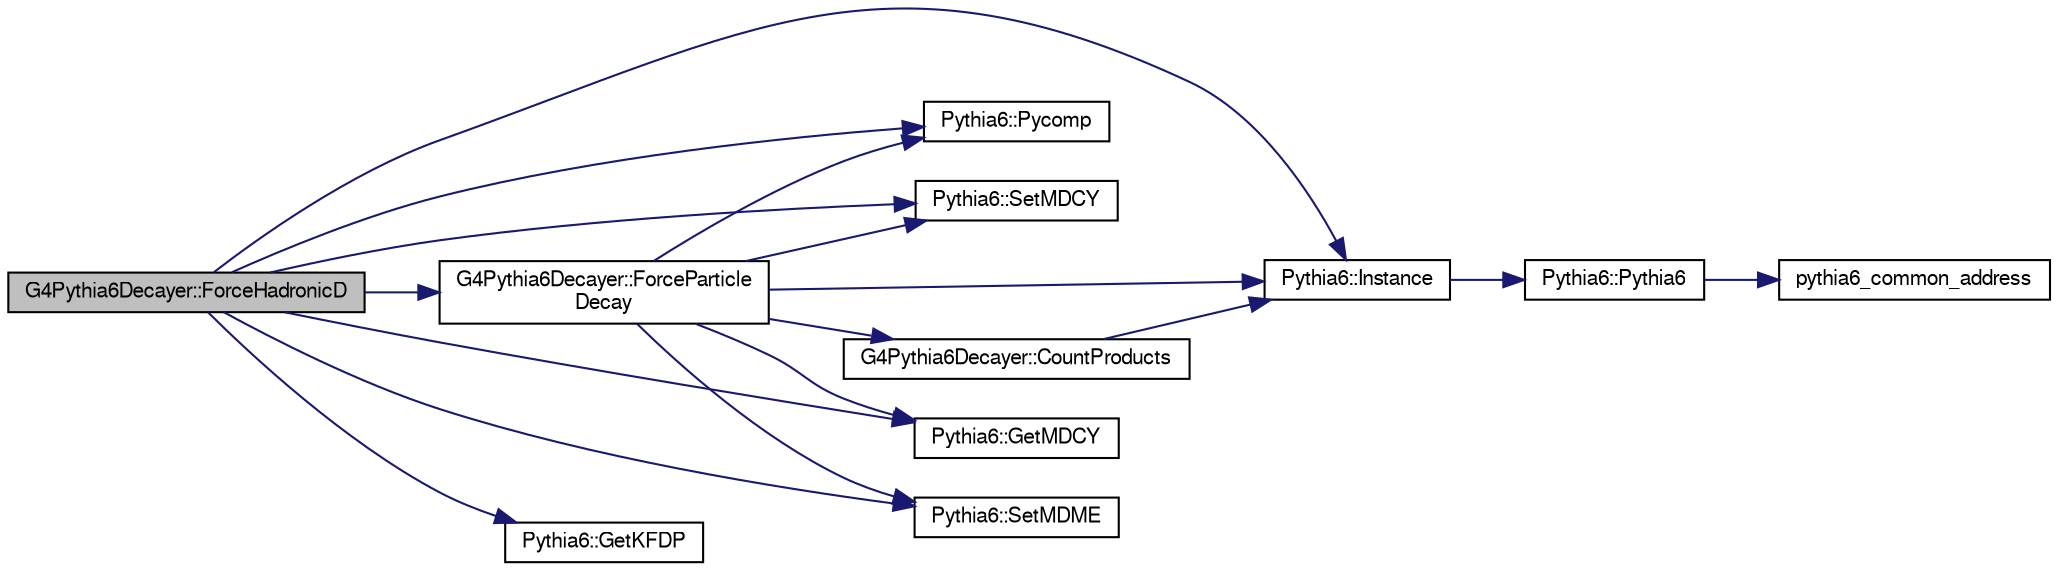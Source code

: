 digraph "G4Pythia6Decayer::ForceHadronicD"
{
  bgcolor="transparent";
  edge [fontname="FreeSans",fontsize="10",labelfontname="FreeSans",labelfontsize="10"];
  node [fontname="FreeSans",fontsize="10",shape=record];
  rankdir="LR";
  Node1 [label="G4Pythia6Decayer::ForceHadronicD",height=0.2,width=0.4,color="black", fillcolor="grey75", style="filled" fontcolor="black"];
  Node1 -> Node2 [color="midnightblue",fontsize="10",style="solid",fontname="FreeSans"];
  Node2 [label="G4Pythia6Decayer::ForceParticle\lDecay",height=0.2,width=0.4,color="black",URL="$d8/d46/classG4Pythia6Decayer.html#a811d49ed4865ad3b9001c7770104d08b"];
  Node2 -> Node3 [color="midnightblue",fontsize="10",style="solid",fontname="FreeSans"];
  Node3 [label="Pythia6::Instance",height=0.2,width=0.4,color="black",URL="$d8/d25/classPythia6.html#a2d69c1109df9b9a45134c793c312c223"];
  Node3 -> Node4 [color="midnightblue",fontsize="10",style="solid",fontname="FreeSans"];
  Node4 [label="Pythia6::Pythia6",height=0.2,width=0.4,color="black",URL="$d8/d25/classPythia6.html#a7907092070bb53cee29bb34c9d7f2b0a"];
  Node4 -> Node5 [color="midnightblue",fontsize="10",style="solid",fontname="FreeSans"];
  Node5 [label="pythia6_common_address",height=0.2,width=0.4,color="black",URL="$d8/de1/Pythia6_8cc.html#a77d0b9d64ec0087e94c426a01cf59645"];
  Node2 -> Node6 [color="midnightblue",fontsize="10",style="solid",fontname="FreeSans"];
  Node6 [label="Pythia6::Pycomp",height=0.2,width=0.4,color="black",URL="$d8/d25/classPythia6.html#a8de9bc23893ff2dea3bc59bc2b50f973"];
  Node2 -> Node7 [color="midnightblue",fontsize="10",style="solid",fontname="FreeSans"];
  Node7 [label="Pythia6::SetMDCY",height=0.2,width=0.4,color="black",URL="$d8/d25/classPythia6.html#a1c309e0807535318aaecfae4985889e4"];
  Node2 -> Node8 [color="midnightblue",fontsize="10",style="solid",fontname="FreeSans"];
  Node8 [label="Pythia6::GetMDCY",height=0.2,width=0.4,color="black",URL="$d8/d25/classPythia6.html#a3ad80d4c2d9891bc2a82d717c2a76e26"];
  Node2 -> Node9 [color="midnightblue",fontsize="10",style="solid",fontname="FreeSans"];
  Node9 [label="G4Pythia6Decayer::CountProducts",height=0.2,width=0.4,color="black",URL="$d8/d46/classG4Pythia6Decayer.html#ac8715f299f7b17c024f0e18f49fd8dd3"];
  Node9 -> Node3 [color="midnightblue",fontsize="10",style="solid",fontname="FreeSans"];
  Node2 -> Node10 [color="midnightblue",fontsize="10",style="solid",fontname="FreeSans"];
  Node10 [label="Pythia6::SetMDME",height=0.2,width=0.4,color="black",URL="$d8/d25/classPythia6.html#abe9b1ada9bf1bd85428366f88b434321"];
  Node1 -> Node11 [color="midnightblue",fontsize="10",style="solid",fontname="FreeSans"];
  Node11 [label="Pythia6::GetKFDP",height=0.2,width=0.4,color="black",URL="$d8/d25/classPythia6.html#a1bdc0d72709ccb972bcfee24020170d1"];
  Node1 -> Node8 [color="midnightblue",fontsize="10",style="solid",fontname="FreeSans"];
  Node1 -> Node3 [color="midnightblue",fontsize="10",style="solid",fontname="FreeSans"];
  Node1 -> Node6 [color="midnightblue",fontsize="10",style="solid",fontname="FreeSans"];
  Node1 -> Node7 [color="midnightblue",fontsize="10",style="solid",fontname="FreeSans"];
  Node1 -> Node10 [color="midnightblue",fontsize="10",style="solid",fontname="FreeSans"];
}
